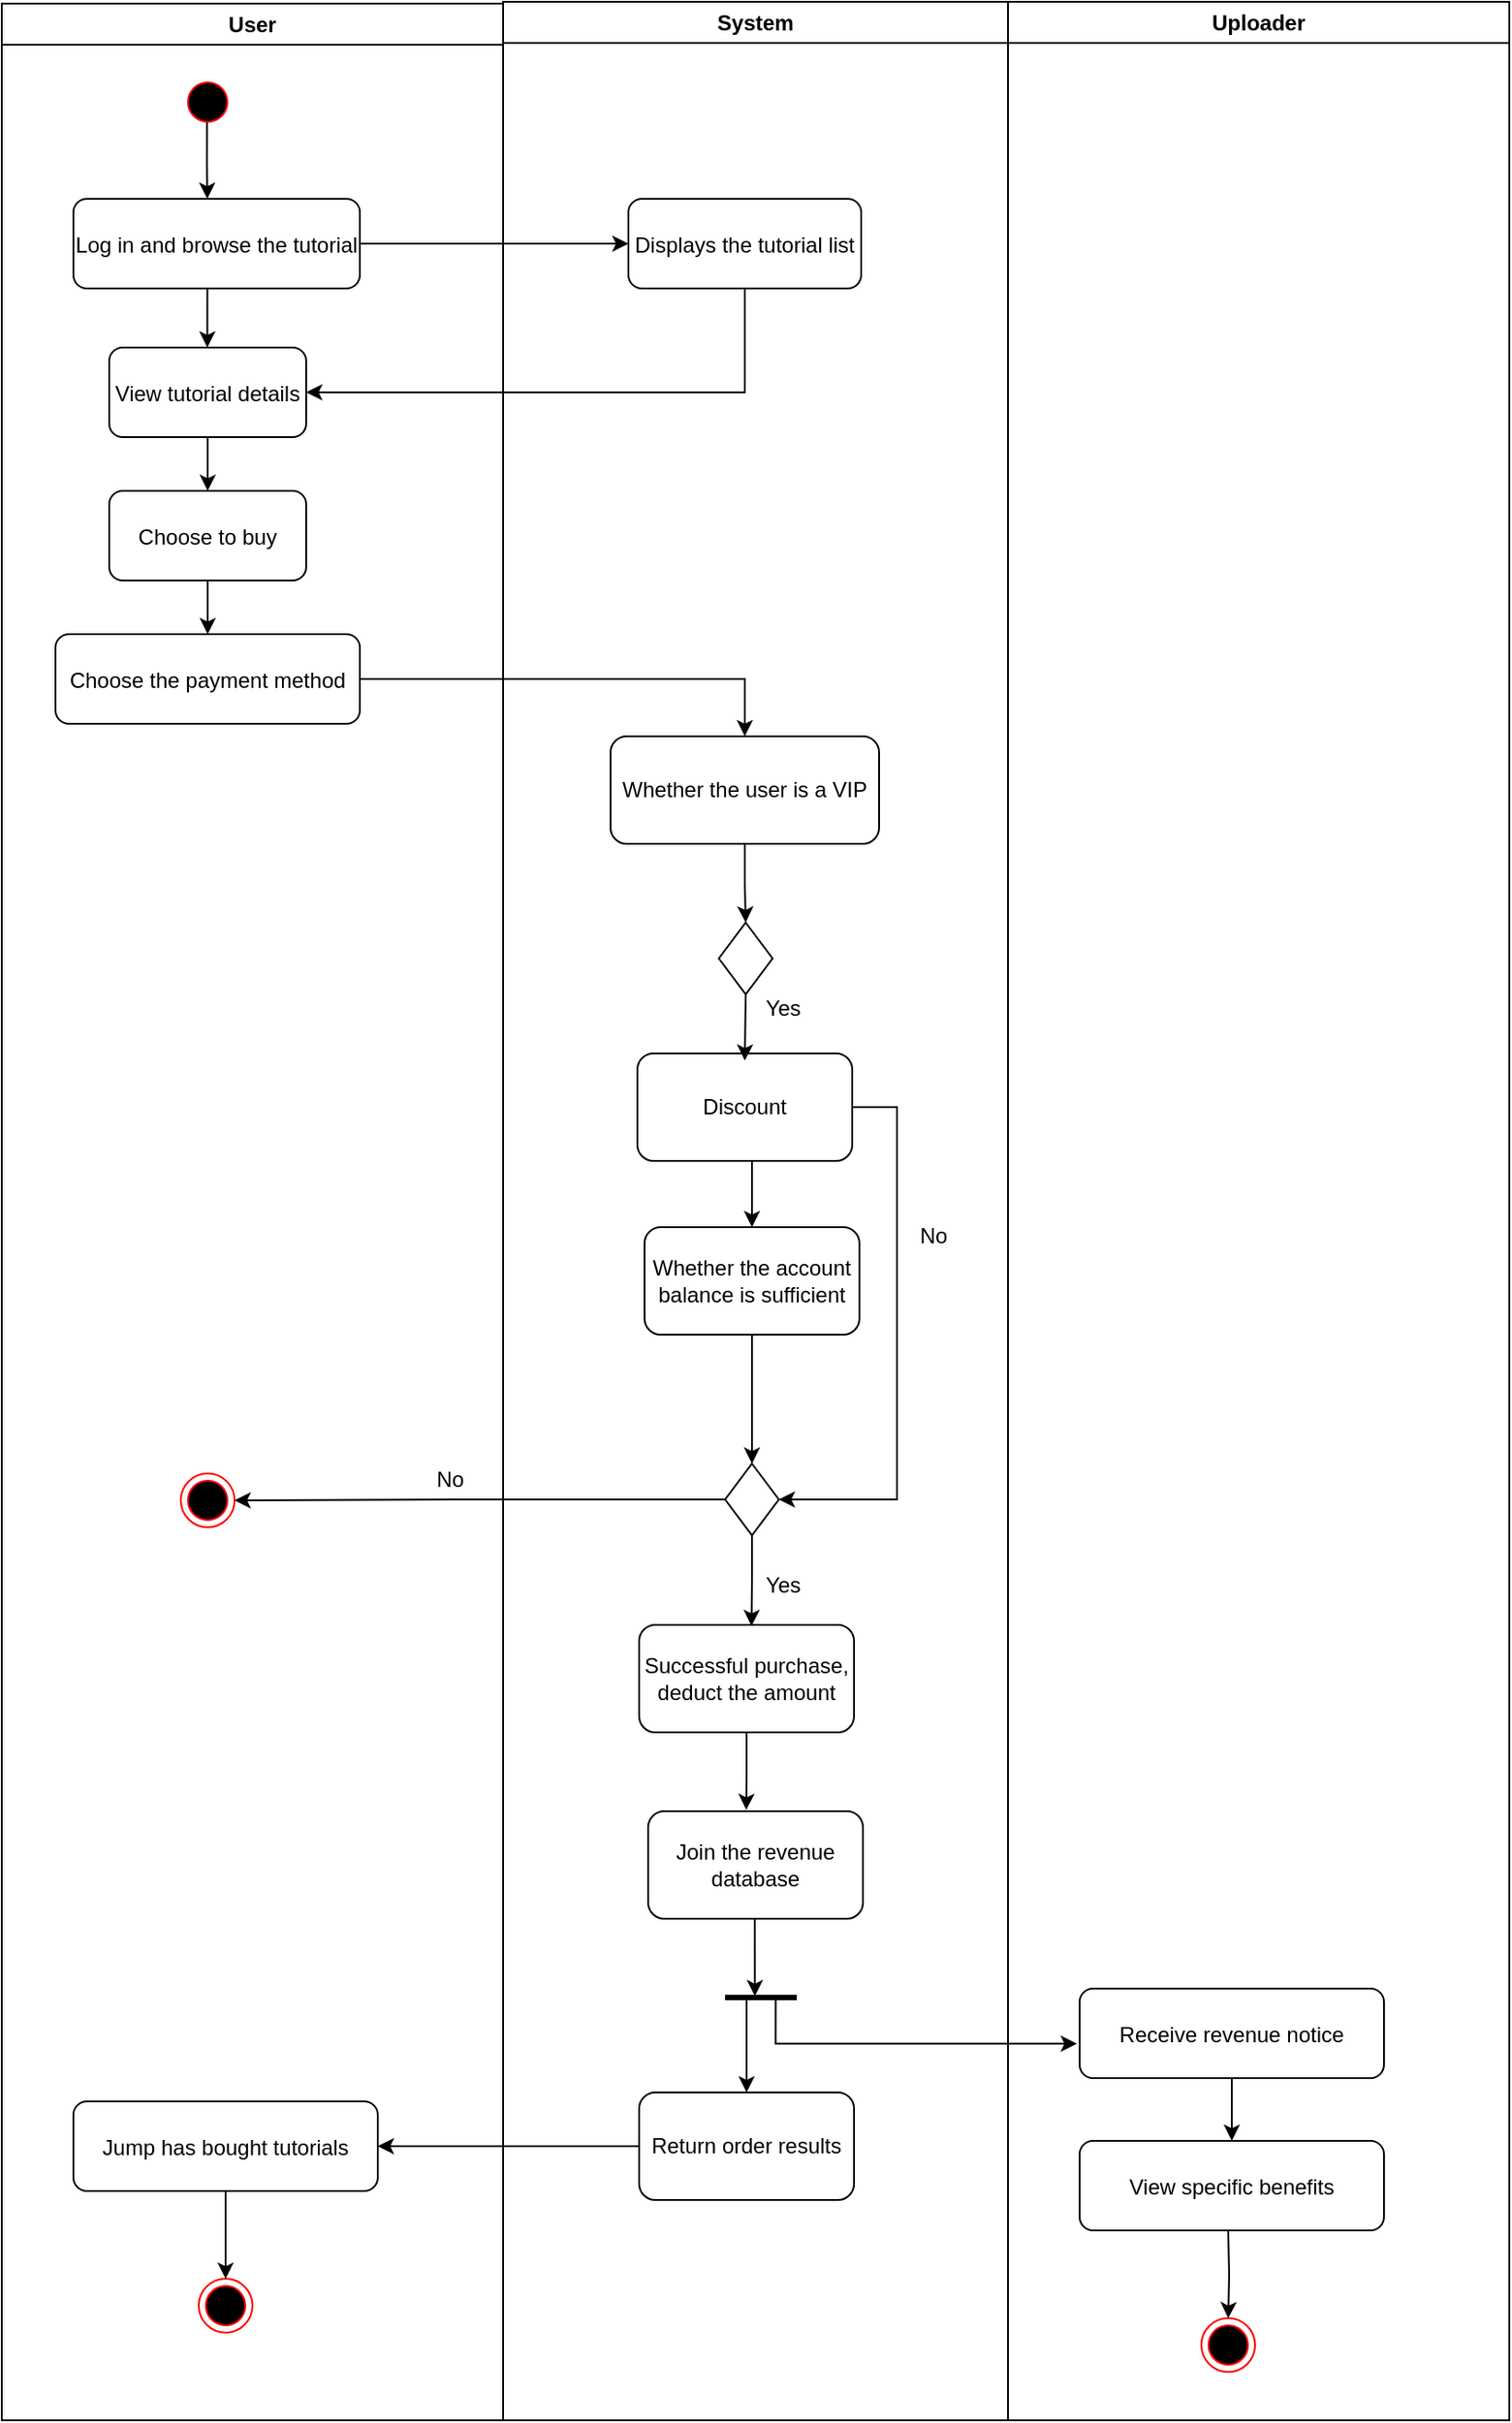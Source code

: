 <mxfile version="24.7.17">
  <diagram name="第 1 页" id="PdqBbKCQSYOFZpsRSTH6">
    <mxGraphModel dx="1213" dy="1390" grid="1" gridSize="10" guides="1" tooltips="1" connect="1" arrows="1" fold="1" page="1" pageScale="1" pageWidth="827" pageHeight="1169" math="0" shadow="0">
      <root>
        <mxCell id="0" />
        <mxCell id="1" parent="0" />
        <mxCell id="O5YXUB_pzGZSd_L3whRR-1" value="User" style="swimlane;whiteSpace=wrap" parent="1" vertex="1">
          <mxGeometry x="980" y="1007" width="280" height="1349" as="geometry" />
        </mxCell>
        <mxCell id="O5YXUB_pzGZSd_L3whRR-2" value="" style="ellipse;shape=startState;fillColor=#000000;strokeColor=#ff0000;" parent="O5YXUB_pzGZSd_L3whRR-1" vertex="1">
          <mxGeometry x="100" y="40" width="30" height="30" as="geometry" />
        </mxCell>
        <mxCell id="O5YXUB_pzGZSd_L3whRR-4" value="Log in and browse the tutorial" style="rounded=1;" parent="O5YXUB_pzGZSd_L3whRR-1" vertex="1">
          <mxGeometry x="40" y="109" width="160" height="50" as="geometry" />
        </mxCell>
        <mxCell id="O5YXUB_pzGZSd_L3whRR-5" style="edgeStyle=orthogonalEdgeStyle;rounded=0;orthogonalLoop=1;jettySize=auto;html=1;exitX=0.5;exitY=1;exitDx=0;exitDy=0;entryX=0.5;entryY=0;entryDx=0;entryDy=0;" parent="O5YXUB_pzGZSd_L3whRR-1" source="O5YXUB_pzGZSd_L3whRR-6" target="O5YXUB_pzGZSd_L3whRR-8" edge="1">
          <mxGeometry relative="1" as="geometry" />
        </mxCell>
        <mxCell id="O5YXUB_pzGZSd_L3whRR-6" value="View tutorial details" style="rounded=1;" parent="O5YXUB_pzGZSd_L3whRR-1" vertex="1">
          <mxGeometry x="60" y="192" width="110" height="50" as="geometry" />
        </mxCell>
        <mxCell id="O5YXUB_pzGZSd_L3whRR-7" value="" style="edgeStyle=orthogonalEdgeStyle;rounded=0;orthogonalLoop=1;jettySize=auto;html=1;" parent="O5YXUB_pzGZSd_L3whRR-1" source="O5YXUB_pzGZSd_L3whRR-8" target="O5YXUB_pzGZSd_L3whRR-9" edge="1">
          <mxGeometry relative="1" as="geometry" />
        </mxCell>
        <mxCell id="O5YXUB_pzGZSd_L3whRR-8" value="Choose to buy" style="rounded=1;" parent="O5YXUB_pzGZSd_L3whRR-1" vertex="1">
          <mxGeometry x="60" y="272" width="110" height="50" as="geometry" />
        </mxCell>
        <mxCell id="O5YXUB_pzGZSd_L3whRR-9" value="Choose the payment method" style="rounded=1;" parent="O5YXUB_pzGZSd_L3whRR-1" vertex="1">
          <mxGeometry x="30" y="352" width="170" height="50" as="geometry" />
        </mxCell>
        <mxCell id="O5YXUB_pzGZSd_L3whRR-10" value="" style="ellipse;html=1;shape=endState;fillColor=#000000;strokeColor=#ff0000;" parent="O5YXUB_pzGZSd_L3whRR-1" vertex="1">
          <mxGeometry x="100" y="820.5" width="30" height="30" as="geometry" />
        </mxCell>
        <mxCell id="O5YXUB_pzGZSd_L3whRR-11" value="No" style="text;html=1;align=center;verticalAlign=middle;resizable=0;points=[];autosize=1;strokeColor=none;fillColor=none;" parent="O5YXUB_pzGZSd_L3whRR-1" vertex="1">
          <mxGeometry x="230" y="809" width="40" height="30" as="geometry" />
        </mxCell>
        <mxCell id="O5YXUB_pzGZSd_L3whRR-12" value="Jump has bought tutorials" style="rounded=1;" parent="O5YXUB_pzGZSd_L3whRR-1" vertex="1">
          <mxGeometry x="40" y="1171" width="170" height="50" as="geometry" />
        </mxCell>
        <mxCell id="O5YXUB_pzGZSd_L3whRR-13" value="" style="ellipse;html=1;shape=endState;fillColor=#000000;strokeColor=#ff0000;" parent="O5YXUB_pzGZSd_L3whRR-1" vertex="1">
          <mxGeometry x="110" y="1270" width="30" height="30" as="geometry" />
        </mxCell>
        <mxCell id="O5YXUB_pzGZSd_L3whRR-14" value="" style="edgeStyle=orthogonalEdgeStyle;rounded=0;orthogonalLoop=1;jettySize=auto;html=1;exitX=0.5;exitY=1;exitDx=0;exitDy=0;entryX=0.5;entryY=0;entryDx=0;entryDy=0;" parent="O5YXUB_pzGZSd_L3whRR-1" source="O5YXUB_pzGZSd_L3whRR-12" target="O5YXUB_pzGZSd_L3whRR-13" edge="1">
          <mxGeometry relative="1" as="geometry">
            <mxPoint x="425" y="976" as="sourcePoint" />
            <mxPoint x="425" y="1022" as="targetPoint" />
          </mxGeometry>
        </mxCell>
        <mxCell id="O5YXUB_pzGZSd_L3whRR-49" style="edgeStyle=orthogonalEdgeStyle;rounded=0;orthogonalLoop=1;jettySize=auto;html=1;exitX=0.438;exitY=1;exitDx=0;exitDy=0;entryX=0.5;entryY=0;entryDx=0;entryDy=0;exitPerimeter=0;" parent="O5YXUB_pzGZSd_L3whRR-1" source="O5YXUB_pzGZSd_L3whRR-4" edge="1">
          <mxGeometry relative="1" as="geometry">
            <mxPoint x="114.79" y="162" as="sourcePoint" />
            <mxPoint x="114.79" y="192" as="targetPoint" />
          </mxGeometry>
        </mxCell>
        <mxCell id="O5YXUB_pzGZSd_L3whRR-50" style="edgeStyle=orthogonalEdgeStyle;rounded=0;orthogonalLoop=1;jettySize=auto;html=1;exitX=0.488;exitY=0.877;exitDx=0;exitDy=0;entryX=0.5;entryY=0;entryDx=0;entryDy=0;exitPerimeter=0;" parent="O5YXUB_pzGZSd_L3whRR-1" source="O5YXUB_pzGZSd_L3whRR-2" edge="1">
          <mxGeometry relative="1" as="geometry">
            <mxPoint x="110.0" y="76" as="sourcePoint" />
            <mxPoint x="114.79" y="109" as="targetPoint" />
          </mxGeometry>
        </mxCell>
        <mxCell id="O5YXUB_pzGZSd_L3whRR-15" value="System" style="swimlane;whiteSpace=wrap" parent="1" vertex="1">
          <mxGeometry x="1260" y="1006" width="282" height="1350" as="geometry" />
        </mxCell>
        <mxCell id="O5YXUB_pzGZSd_L3whRR-16" value="Displays the tutorial list" style="rounded=1;" parent="O5YXUB_pzGZSd_L3whRR-15" vertex="1">
          <mxGeometry x="70" y="110" width="130" height="50" as="geometry" />
        </mxCell>
        <mxCell id="O5YXUB_pzGZSd_L3whRR-17" value="" style="edgeStyle=orthogonalEdgeStyle;rounded=0;orthogonalLoop=1;jettySize=auto;html=1;exitX=0.5;exitY=1;exitDx=0;exitDy=0;entryX=0.523;entryY=0.01;entryDx=0;entryDy=0;entryPerimeter=0;" parent="O5YXUB_pzGZSd_L3whRR-15" source="O5YXUB_pzGZSd_L3whRR-18" target="O5YXUB_pzGZSd_L3whRR-19" edge="1">
          <mxGeometry relative="1" as="geometry">
            <mxPoint x="135" y="841" as="sourcePoint" />
          </mxGeometry>
        </mxCell>
        <mxCell id="O5YXUB_pzGZSd_L3whRR-18" value="" style="rhombus;whiteSpace=wrap;html=1;rounded=0;" parent="O5YXUB_pzGZSd_L3whRR-15" vertex="1">
          <mxGeometry x="124" y="816" width="30" height="40" as="geometry" />
        </mxCell>
        <mxCell id="O5YXUB_pzGZSd_L3whRR-19" value="Successful purchase, deduct the amount" style="whiteSpace=wrap;html=1;rounded=1;" parent="O5YXUB_pzGZSd_L3whRR-15" vertex="1">
          <mxGeometry x="76" y="906" width="120" height="60" as="geometry" />
        </mxCell>
        <mxCell id="O5YXUB_pzGZSd_L3whRR-20" value="Yes" style="text;html=1;align=center;verticalAlign=middle;resizable=0;points=[];autosize=1;strokeColor=none;fillColor=none;" parent="O5YXUB_pzGZSd_L3whRR-15" vertex="1">
          <mxGeometry x="135.5" y="869" width="40" height="30" as="geometry" />
        </mxCell>
        <mxCell id="O5YXUB_pzGZSd_L3whRR-21" value="" style="edgeStyle=orthogonalEdgeStyle;rounded=0;orthogonalLoop=1;jettySize=auto;html=1;exitX=0.346;exitY=0.596;exitDx=0;exitDy=0;exitPerimeter=0;" parent="O5YXUB_pzGZSd_L3whRR-15" source="O5YXUB_pzGZSd_L3whRR-73" target="O5YXUB_pzGZSd_L3whRR-22" edge="1">
          <mxGeometry relative="1" as="geometry">
            <mxPoint x="136" y="1120" as="sourcePoint" />
            <Array as="points">
              <mxPoint x="136" y="1115" />
            </Array>
          </mxGeometry>
        </mxCell>
        <mxCell id="O5YXUB_pzGZSd_L3whRR-22" value="Return order results" style="whiteSpace=wrap;html=1;rounded=1;" parent="O5YXUB_pzGZSd_L3whRR-15" vertex="1">
          <mxGeometry x="76" y="1167" width="120" height="60" as="geometry" />
        </mxCell>
        <mxCell id="O5YXUB_pzGZSd_L3whRR-32" value="Discount" style="whiteSpace=wrap;html=1;rounded=1;" parent="O5YXUB_pzGZSd_L3whRR-15" vertex="1">
          <mxGeometry x="75" y="587" width="120" height="60" as="geometry" />
        </mxCell>
        <mxCell id="O5YXUB_pzGZSd_L3whRR-33" value="Yes" style="text;html=1;align=center;verticalAlign=middle;resizable=0;points=[];autosize=1;strokeColor=none;fillColor=none;" parent="O5YXUB_pzGZSd_L3whRR-15" vertex="1">
          <mxGeometry x="135.5" y="547" width="40" height="30" as="geometry" />
        </mxCell>
        <mxCell id="O5YXUB_pzGZSd_L3whRR-38" value="No" style="text;html=1;align=center;verticalAlign=middle;resizable=0;points=[];autosize=1;strokeColor=none;fillColor=none;" parent="O5YXUB_pzGZSd_L3whRR-15" vertex="1">
          <mxGeometry x="220" y="674" width="40" height="30" as="geometry" />
        </mxCell>
        <mxCell id="O5YXUB_pzGZSd_L3whRR-41" value="Whether the user is a VIP" style="whiteSpace=wrap;html=1;rounded=1;" parent="O5YXUB_pzGZSd_L3whRR-15" vertex="1">
          <mxGeometry x="60" y="410" width="150" height="60" as="geometry" />
        </mxCell>
        <mxCell id="O5YXUB_pzGZSd_L3whRR-43" value="Whether the account balance is sufficient" style="whiteSpace=wrap;html=1;rounded=1;" parent="O5YXUB_pzGZSd_L3whRR-15" vertex="1">
          <mxGeometry x="79" y="684" width="120" height="60" as="geometry" />
        </mxCell>
        <mxCell id="O5YXUB_pzGZSd_L3whRR-35" value="" style="edgeStyle=orthogonalEdgeStyle;rounded=0;orthogonalLoop=1;jettySize=auto;html=1;exitX=0.5;exitY=1;exitDx=0;exitDy=0;entryX=0.5;entryY=0;entryDx=0;entryDy=0;" parent="O5YXUB_pzGZSd_L3whRR-15" source="O5YXUB_pzGZSd_L3whRR-32" target="O5YXUB_pzGZSd_L3whRR-43" edge="1">
          <mxGeometry relative="1" as="geometry">
            <mxPoint x="145" y="548" as="sourcePoint" />
            <mxPoint x="145" y="597" as="targetPoint" />
          </mxGeometry>
        </mxCell>
        <mxCell id="O5YXUB_pzGZSd_L3whRR-44" value="" style="edgeStyle=orthogonalEdgeStyle;rounded=0;orthogonalLoop=1;jettySize=auto;html=1;entryX=0.5;entryY=0;entryDx=0;entryDy=0;exitX=0.5;exitY=1;exitDx=0;exitDy=0;" parent="O5YXUB_pzGZSd_L3whRR-15" source="O5YXUB_pzGZSd_L3whRR-43" target="O5YXUB_pzGZSd_L3whRR-18" edge="1">
          <mxGeometry relative="1" as="geometry">
            <mxPoint x="160" y="770" as="sourcePoint" />
            <mxPoint x="145" y="520" as="targetPoint" />
          </mxGeometry>
        </mxCell>
        <mxCell id="O5YXUB_pzGZSd_L3whRR-67" value="Join the revenue database" style="whiteSpace=wrap;html=1;rounded=1;" parent="O5YXUB_pzGZSd_L3whRR-15" vertex="1">
          <mxGeometry x="81" y="1010" width="120" height="60" as="geometry" />
        </mxCell>
        <mxCell id="O5YXUB_pzGZSd_L3whRR-68" value="" style="edgeStyle=orthogonalEdgeStyle;rounded=0;orthogonalLoop=1;jettySize=auto;html=1;exitX=0.5;exitY=1;exitDx=0;exitDy=0;entryX=0.457;entryY=-0.012;entryDx=0;entryDy=0;entryPerimeter=0;" parent="O5YXUB_pzGZSd_L3whRR-15" source="O5YXUB_pzGZSd_L3whRR-19" target="O5YXUB_pzGZSd_L3whRR-67" edge="1">
          <mxGeometry relative="1" as="geometry">
            <mxPoint x="146" y="1080" as="sourcePoint" />
            <mxPoint x="140" y="1010" as="targetPoint" />
          </mxGeometry>
        </mxCell>
        <mxCell id="O5YXUB_pzGZSd_L3whRR-73" value="" style="line;strokeWidth=3;fillColor=none;align=left;verticalAlign=middle;spacingTop=-1;spacingLeft=3;spacingRight=3;rotatable=0;labelPosition=right;points=[];portConstraint=eastwest;strokeColor=default;fontStyle=1;fontSize=21;fontFamily=Comic Sans MS;" parent="O5YXUB_pzGZSd_L3whRR-15" vertex="1">
          <mxGeometry x="124" y="1110" width="40" height="8" as="geometry" />
        </mxCell>
        <mxCell id="O5YXUB_pzGZSd_L3whRR-75" value="" style="edgeStyle=orthogonalEdgeStyle;rounded=0;orthogonalLoop=1;jettySize=auto;html=1;exitX=0.346;exitY=0.596;exitDx=0;exitDy=0;exitPerimeter=0;entryX=0.416;entryY=0.41;entryDx=0;entryDy=0;entryPerimeter=0;" parent="O5YXUB_pzGZSd_L3whRR-15" target="O5YXUB_pzGZSd_L3whRR-73" edge="1">
          <mxGeometry relative="1" as="geometry">
            <mxPoint x="142" y="1070" as="sourcePoint" />
            <mxPoint x="140" y="1110" as="targetPoint" />
            <Array as="points">
              <mxPoint x="141" y="1070" />
            </Array>
          </mxGeometry>
        </mxCell>
        <mxCell id="w9Nt7crFZUUKyDYznLTO-1" value="" style="endArrow=classic;html=1;rounded=0;exitX=1;exitY=0.5;exitDx=0;exitDy=0;entryX=1;entryY=0.5;entryDx=0;entryDy=0;" edge="1" parent="O5YXUB_pzGZSd_L3whRR-15" source="O5YXUB_pzGZSd_L3whRR-32" target="O5YXUB_pzGZSd_L3whRR-18">
          <mxGeometry width="50" height="50" relative="1" as="geometry">
            <mxPoint x="-120" y="754" as="sourcePoint" />
            <mxPoint x="-70" y="704" as="targetPoint" />
            <Array as="points">
              <mxPoint x="220" y="617" />
              <mxPoint x="220" y="714" />
              <mxPoint x="220" y="836" />
            </Array>
          </mxGeometry>
        </mxCell>
        <mxCell id="O5YXUB_pzGZSd_L3whRR-23" style="edgeStyle=orthogonalEdgeStyle;rounded=0;orthogonalLoop=1;jettySize=auto;html=1;exitX=1;exitY=0.5;exitDx=0;exitDy=0;entryX=0;entryY=0.5;entryDx=0;entryDy=0;" parent="1" source="O5YXUB_pzGZSd_L3whRR-4" target="O5YXUB_pzGZSd_L3whRR-16" edge="1">
          <mxGeometry relative="1" as="geometry" />
        </mxCell>
        <mxCell id="O5YXUB_pzGZSd_L3whRR-24" style="edgeStyle=orthogonalEdgeStyle;rounded=0;orthogonalLoop=1;jettySize=auto;html=1;exitX=0.5;exitY=1;exitDx=0;exitDy=0;entryX=1;entryY=0.5;entryDx=0;entryDy=0;" parent="1" source="O5YXUB_pzGZSd_L3whRR-16" target="O5YXUB_pzGZSd_L3whRR-6" edge="1">
          <mxGeometry relative="1" as="geometry" />
        </mxCell>
        <mxCell id="O5YXUB_pzGZSd_L3whRR-25" style="edgeStyle=orthogonalEdgeStyle;rounded=0;orthogonalLoop=1;jettySize=auto;html=1;exitX=1;exitY=0.5;exitDx=0;exitDy=0;entryX=0.5;entryY=0;entryDx=0;entryDy=0;" parent="1" source="O5YXUB_pzGZSd_L3whRR-9" target="O5YXUB_pzGZSd_L3whRR-41" edge="1">
          <mxGeometry relative="1" as="geometry">
            <mxPoint x="1395" y="1520" as="targetPoint" />
          </mxGeometry>
        </mxCell>
        <mxCell id="O5YXUB_pzGZSd_L3whRR-26" style="edgeStyle=orthogonalEdgeStyle;rounded=0;orthogonalLoop=1;jettySize=auto;html=1;exitX=0;exitY=0.5;exitDx=0;exitDy=0;entryX=1;entryY=0.5;entryDx=0;entryDy=0;" parent="1" source="O5YXUB_pzGZSd_L3whRR-18" target="O5YXUB_pzGZSd_L3whRR-10" edge="1">
          <mxGeometry relative="1" as="geometry">
            <mxPoint x="1310" y="1832.5" as="sourcePoint" />
          </mxGeometry>
        </mxCell>
        <mxCell id="O5YXUB_pzGZSd_L3whRR-27" style="edgeStyle=orthogonalEdgeStyle;rounded=0;orthogonalLoop=1;jettySize=auto;html=1;exitX=0;exitY=0.5;exitDx=0;exitDy=0;entryX=1;entryY=0.5;entryDx=0;entryDy=0;" parent="1" source="O5YXUB_pzGZSd_L3whRR-22" target="O5YXUB_pzGZSd_L3whRR-12" edge="1">
          <mxGeometry relative="1" as="geometry">
            <mxPoint x="1180" y="2052" as="targetPoint" />
          </mxGeometry>
        </mxCell>
        <mxCell id="O5YXUB_pzGZSd_L3whRR-31" value="" style="edgeStyle=orthogonalEdgeStyle;rounded=0;orthogonalLoop=1;jettySize=auto;html=1;exitX=0.5;exitY=1;exitDx=0;exitDy=0;" parent="1" source="O5YXUB_pzGZSd_L3whRR-28" edge="1">
          <mxGeometry relative="1" as="geometry">
            <mxPoint x="1395" y="1548" as="sourcePoint" />
            <mxPoint x="1395" y="1597" as="targetPoint" />
          </mxGeometry>
        </mxCell>
        <mxCell id="O5YXUB_pzGZSd_L3whRR-28" value="" style="rhombus;whiteSpace=wrap;html=1;rounded=0;" parent="1" vertex="1">
          <mxGeometry x="1380.5" y="1520" width="30" height="40" as="geometry" />
        </mxCell>
        <mxCell id="O5YXUB_pzGZSd_L3whRR-42" value="" style="edgeStyle=orthogonalEdgeStyle;rounded=0;orthogonalLoop=1;jettySize=auto;html=1;exitX=0.5;exitY=1;exitDx=0;exitDy=0;entryX=0.5;entryY=0;entryDx=0;entryDy=0;" parent="1" source="O5YXUB_pzGZSd_L3whRR-41" target="O5YXUB_pzGZSd_L3whRR-28" edge="1">
          <mxGeometry relative="1" as="geometry">
            <mxPoint x="1405" y="1667" as="sourcePoint" />
            <mxPoint x="1405" y="1705" as="targetPoint" />
          </mxGeometry>
        </mxCell>
        <mxCell id="O5YXUB_pzGZSd_L3whRR-51" value="Uploader" style="swimlane;whiteSpace=wrap" parent="1" vertex="1">
          <mxGeometry x="1542" y="1006" width="280" height="1350" as="geometry" />
        </mxCell>
        <mxCell id="O5YXUB_pzGZSd_L3whRR-61" value="Receive revenue notice" style="rounded=1;" parent="O5YXUB_pzGZSd_L3whRR-51" vertex="1">
          <mxGeometry x="40" y="1109" width="170" height="50" as="geometry" />
        </mxCell>
        <mxCell id="O5YXUB_pzGZSd_L3whRR-78" value="View specific benefits" style="rounded=1;" parent="O5YXUB_pzGZSd_L3whRR-51" vertex="1">
          <mxGeometry x="40" y="1194" width="170" height="50" as="geometry" />
        </mxCell>
        <mxCell id="O5YXUB_pzGZSd_L3whRR-77" value="" style="endArrow=classic;html=1;rounded=0;exitX=0.5;exitY=1;exitDx=0;exitDy=0;entryX=0.5;entryY=0;entryDx=0;entryDy=0;" parent="O5YXUB_pzGZSd_L3whRR-51" source="O5YXUB_pzGZSd_L3whRR-61" target="O5YXUB_pzGZSd_L3whRR-78" edge="1">
          <mxGeometry width="50" height="50" relative="1" as="geometry">
            <mxPoint x="58" y="1194" as="sourcePoint" />
            <mxPoint x="128" y="1194" as="targetPoint" />
          </mxGeometry>
        </mxCell>
        <mxCell id="O5YXUB_pzGZSd_L3whRR-76" value="" style="edgeStyle=orthogonalEdgeStyle;rounded=0;orthogonalLoop=1;jettySize=auto;html=1;exitX=0.706;exitY=0.52;exitDx=0;exitDy=0;exitPerimeter=0;entryX=-0.009;entryY=0.616;entryDx=0;entryDy=0;entryPerimeter=0;" parent="1" source="O5YXUB_pzGZSd_L3whRR-73" target="O5YXUB_pzGZSd_L3whRR-61" edge="1">
          <mxGeometry relative="1" as="geometry">
            <mxPoint x="1677" y="2087" as="sourcePoint" />
            <mxPoint x="1490" y="2100" as="targetPoint" />
            <Array as="points">
              <mxPoint x="1412" y="2146" />
            </Array>
          </mxGeometry>
        </mxCell>
        <mxCell id="O5YXUB_pzGZSd_L3whRR-80" value="" style="ellipse;html=1;shape=endState;fillColor=#000000;strokeColor=#ff0000;" parent="1" vertex="1">
          <mxGeometry x="1650" y="2299" width="30" height="30" as="geometry" />
        </mxCell>
        <mxCell id="O5YXUB_pzGZSd_L3whRR-81" value="" style="edgeStyle=orthogonalEdgeStyle;rounded=0;orthogonalLoop=1;jettySize=auto;html=1;exitX=0.5;exitY=1;exitDx=0;exitDy=0;entryX=0.5;entryY=0;entryDx=0;entryDy=0;" parent="1" target="O5YXUB_pzGZSd_L3whRR-80" edge="1">
          <mxGeometry relative="1" as="geometry">
            <mxPoint x="1665" y="2250" as="sourcePoint" />
            <mxPoint x="1965" y="2051" as="targetPoint" />
          </mxGeometry>
        </mxCell>
      </root>
    </mxGraphModel>
  </diagram>
</mxfile>
